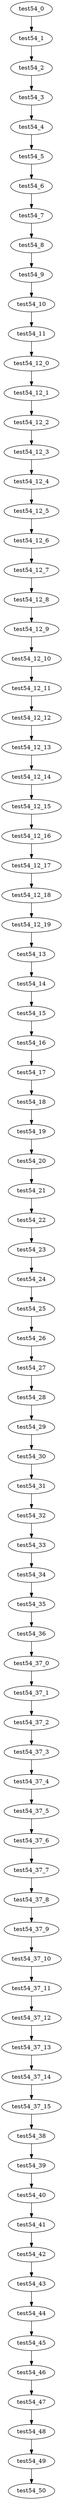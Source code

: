digraph G {
test54_0->test54_1;
test54_1->test54_2;
test54_2->test54_3;
test54_3->test54_4;
test54_4->test54_5;
test54_5->test54_6;
test54_6->test54_7;
test54_7->test54_8;
test54_8->test54_9;
test54_9->test54_10;
test54_10->test54_11;
test54_11->test54_12_0;
test54_12_0->test54_12_1;
test54_12_1->test54_12_2;
test54_12_2->test54_12_3;
test54_12_3->test54_12_4;
test54_12_4->test54_12_5;
test54_12_5->test54_12_6;
test54_12_6->test54_12_7;
test54_12_7->test54_12_8;
test54_12_8->test54_12_9;
test54_12_9->test54_12_10;
test54_12_10->test54_12_11;
test54_12_11->test54_12_12;
test54_12_12->test54_12_13;
test54_12_13->test54_12_14;
test54_12_14->test54_12_15;
test54_12_15->test54_12_16;
test54_12_16->test54_12_17;
test54_12_17->test54_12_18;
test54_12_18->test54_12_19;
test54_12_19->test54_13;
test54_13->test54_14;
test54_14->test54_15;
test54_15->test54_16;
test54_16->test54_17;
test54_17->test54_18;
test54_18->test54_19;
test54_19->test54_20;
test54_20->test54_21;
test54_21->test54_22;
test54_22->test54_23;
test54_23->test54_24;
test54_24->test54_25;
test54_25->test54_26;
test54_26->test54_27;
test54_27->test54_28;
test54_28->test54_29;
test54_29->test54_30;
test54_30->test54_31;
test54_31->test54_32;
test54_32->test54_33;
test54_33->test54_34;
test54_34->test54_35;
test54_35->test54_36;
test54_36->test54_37_0;
test54_37_0->test54_37_1;
test54_37_1->test54_37_2;
test54_37_2->test54_37_3;
test54_37_3->test54_37_4;
test54_37_4->test54_37_5;
test54_37_5->test54_37_6;
test54_37_6->test54_37_7;
test54_37_7->test54_37_8;
test54_37_8->test54_37_9;
test54_37_9->test54_37_10;
test54_37_10->test54_37_11;
test54_37_11->test54_37_12;
test54_37_12->test54_37_13;
test54_37_13->test54_37_14;
test54_37_14->test54_37_15;
test54_37_15->test54_38;
test54_38->test54_39;
test54_39->test54_40;
test54_40->test54_41;
test54_41->test54_42;
test54_42->test54_43;
test54_43->test54_44;
test54_44->test54_45;
test54_45->test54_46;
test54_46->test54_47;
test54_47->test54_48;
test54_48->test54_49;
test54_49->test54_50;

}
